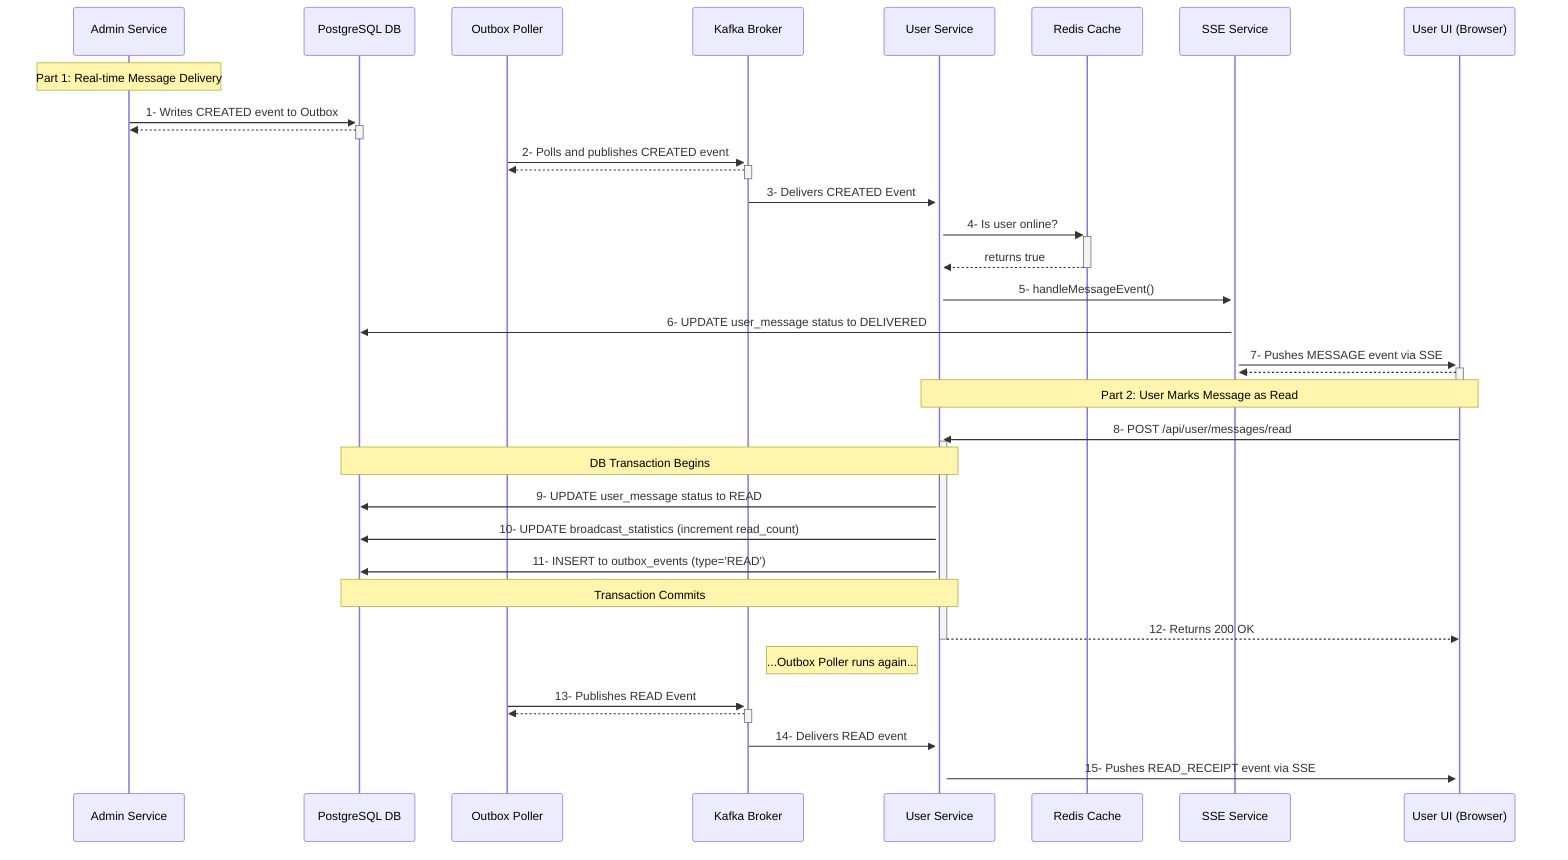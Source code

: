 sequenceDiagram
    participant AdminSvc as Admin Service
    participant DB as PostgreSQL DB
    participant OutboxPoller as Outbox Poller
    participant Kafka as Kafka Broker
    participant UserSvc as User Service
    participant Redis as Redis Cache
    participant SseSvc as SSE Service
    participant UserUI as User UI (Browser)

    Note over AdminSvc: Part 1: Real-time Message Delivery
    AdminSvc->>+DB: 1- Writes CREATED event to Outbox
    DB-->>-AdminSvc: 

    OutboxPoller->>+Kafka: 2- Polls and publishes CREATED event
    Kafka-->>-OutboxPoller: 
    
    Kafka->>+UserSvc: 3- Delivers CREATED Event
    UserSvc->>+Redis: 4- Is user online?
    Redis-->>-UserSvc: returns true

    UserSvc->>+SseSvc: 5- handleMessageEvent()
    SseSvc->>DB: 6- UPDATE user_message status to DELIVERED
    SseSvc->>+UserUI: 7- Pushes MESSAGE event via SSE
    UserUI-->>-SseSvc: 

    Note over UserUI, UserSvc: Part 2: User Marks Message as Read
    UserUI->>+UserSvc: 8- POST /api/user/messages/read
    Note over UserSvc, DB: DB Transaction Begins
    UserSvc->>DB: 9- UPDATE user_message status to READ
    UserSvc->>DB: 10- UPDATE broadcast_statistics (increment read_count)
    UserSvc->>DB: 11- INSERT to outbox_events (type='READ')
    Note over UserSvc, DB: Transaction Commits
    UserSvc-->>-UserUI: 12- Returns 200 OK

    Note right of Kafka: ...Outbox Poller runs again...
    OutboxPoller->>+Kafka: 13- Publishes READ Event
    Kafka-->>-OutboxPoller: 

    Kafka->>+UserSvc: 14- Delivers READ event
    UserSvc->>+UserUI: 15- Pushes READ_RECEIPT event via SSE